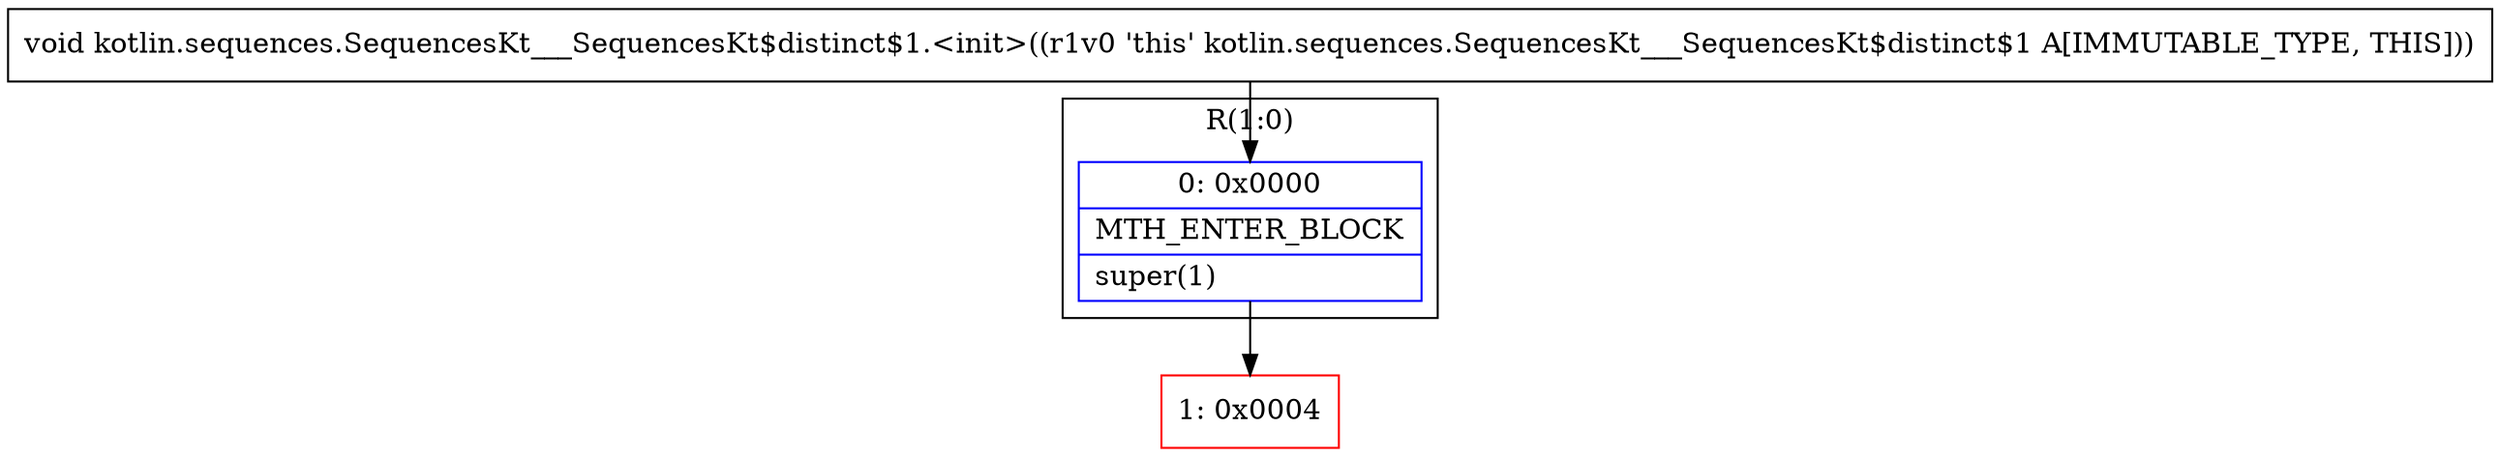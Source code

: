 digraph "CFG forkotlin.sequences.SequencesKt___SequencesKt$distinct$1.\<init\>()V" {
subgraph cluster_Region_2030578715 {
label = "R(1:0)";
node [shape=record,color=blue];
Node_0 [shape=record,label="{0\:\ 0x0000|MTH_ENTER_BLOCK\l|super(1)\l}"];
}
Node_1 [shape=record,color=red,label="{1\:\ 0x0004}"];
MethodNode[shape=record,label="{void kotlin.sequences.SequencesKt___SequencesKt$distinct$1.\<init\>((r1v0 'this' kotlin.sequences.SequencesKt___SequencesKt$distinct$1 A[IMMUTABLE_TYPE, THIS])) }"];
MethodNode -> Node_0;
Node_0 -> Node_1;
}

